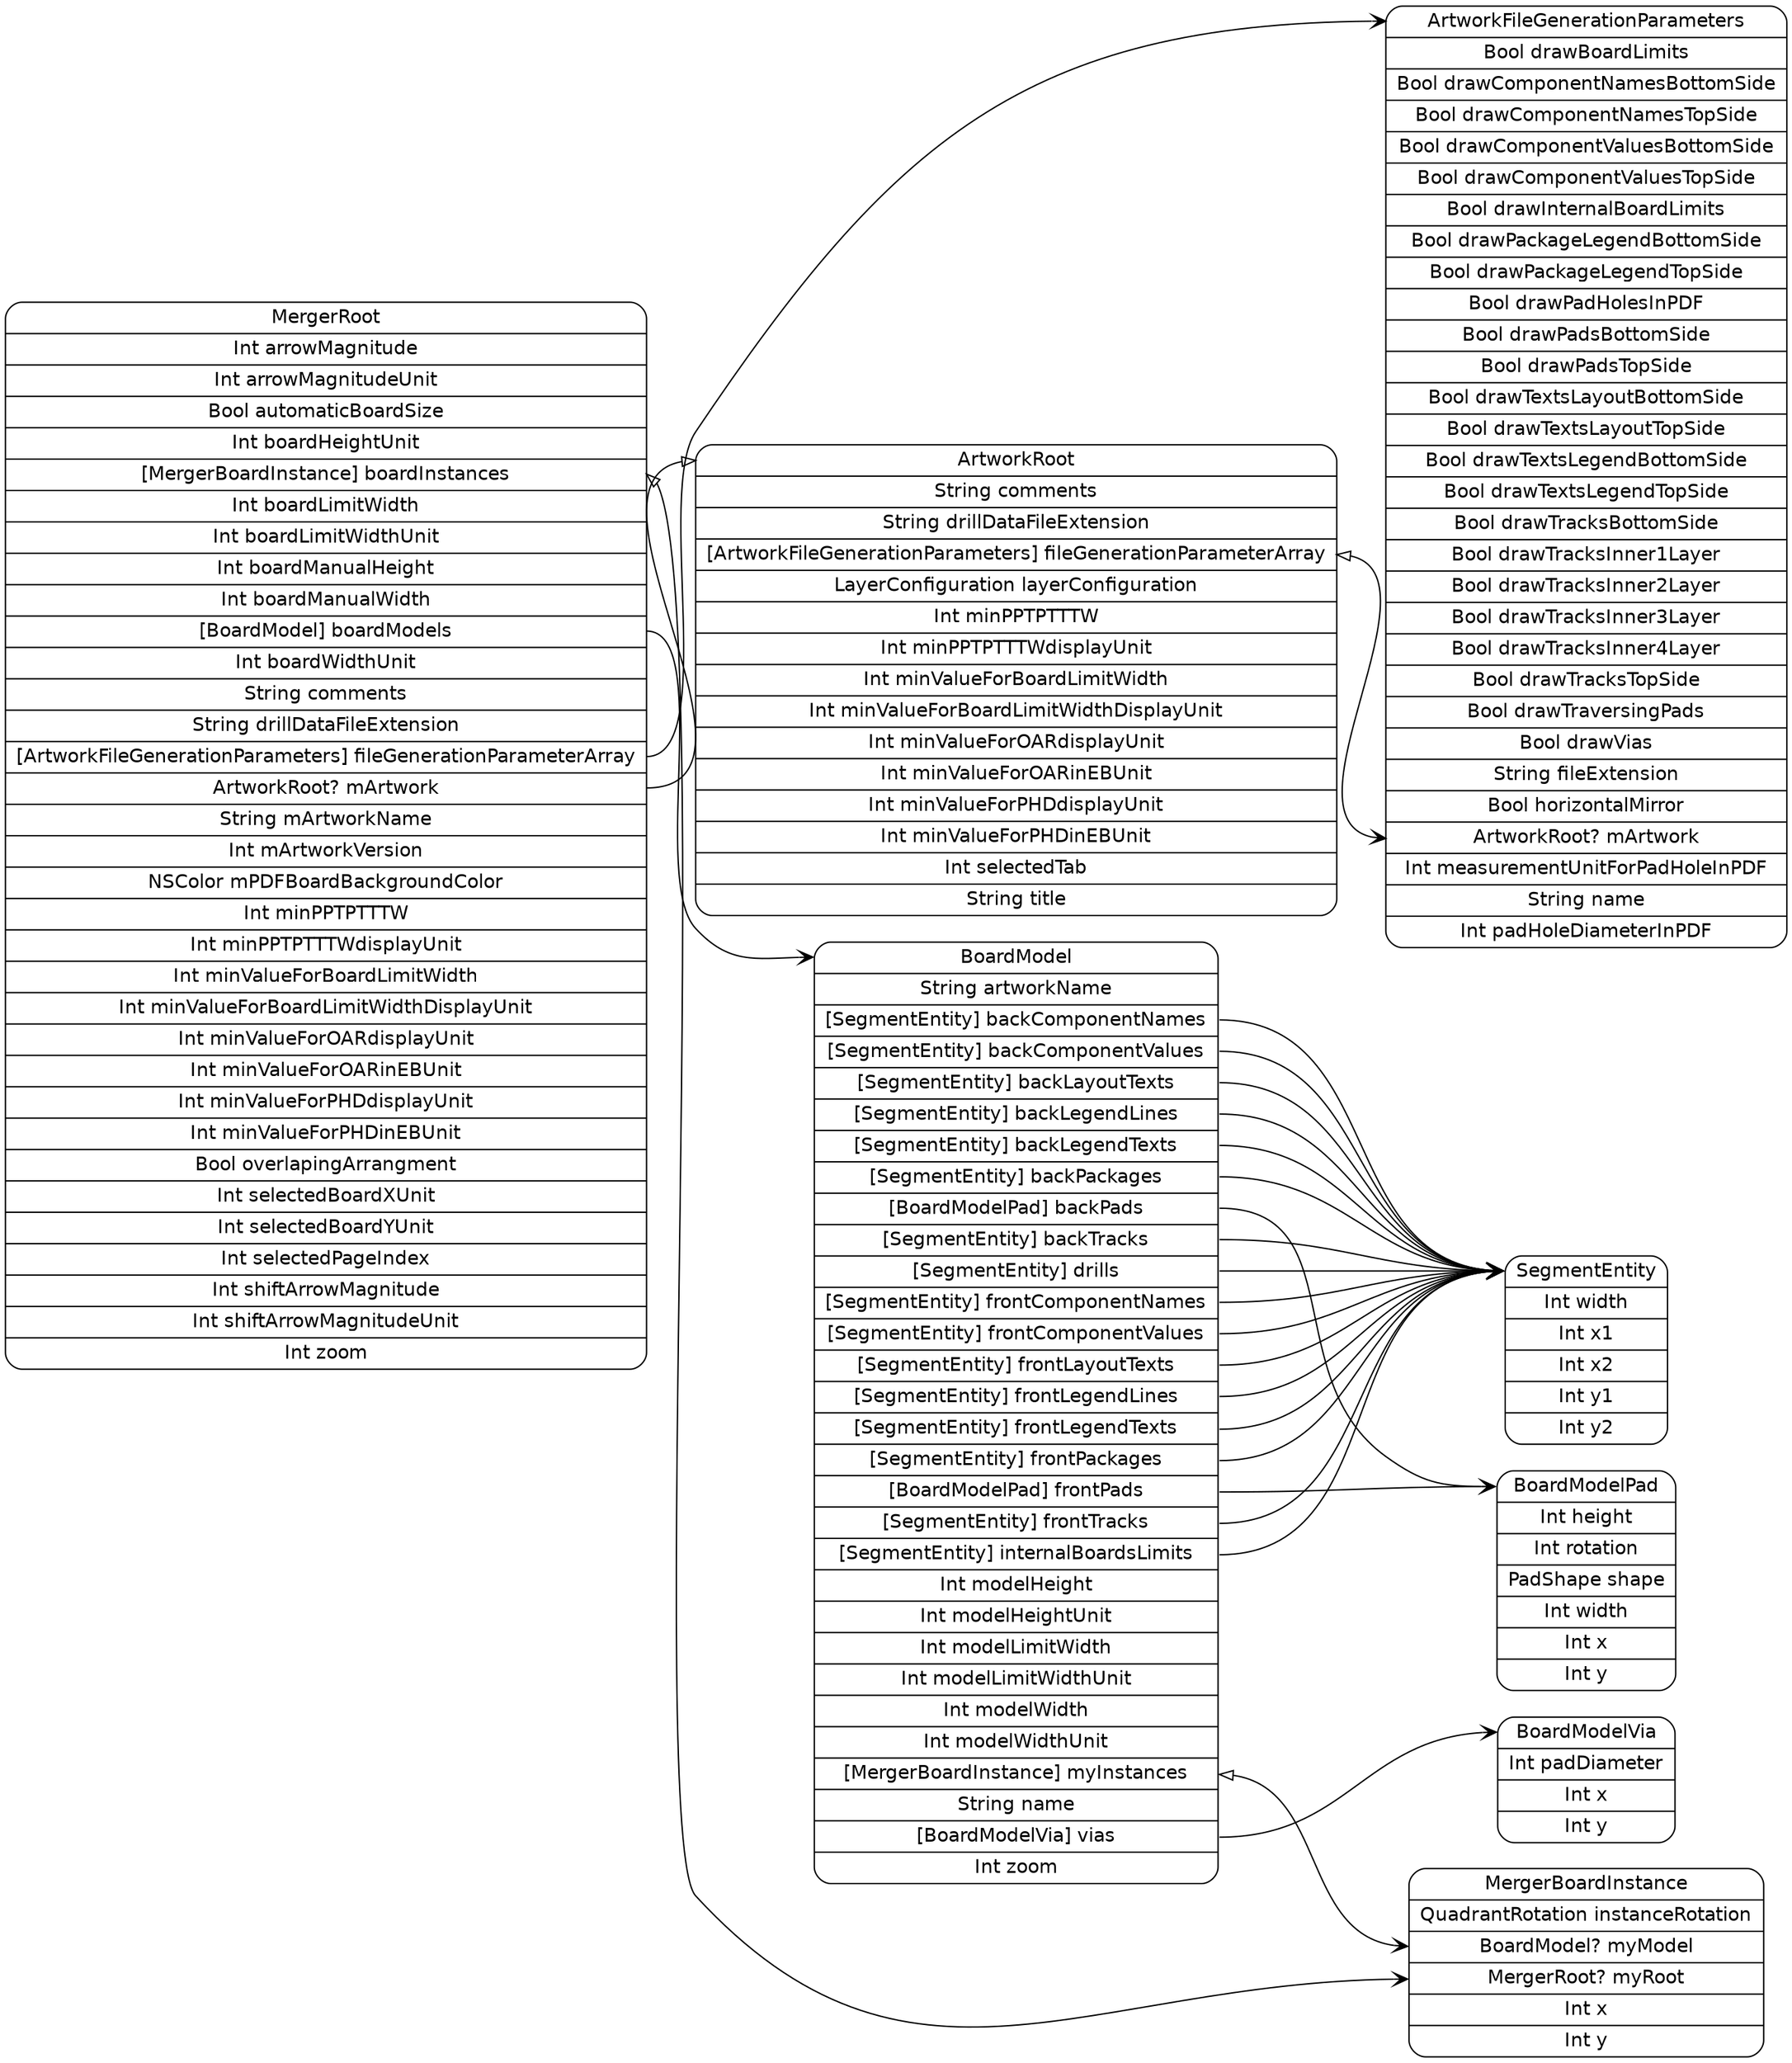 digraph G {
  rankdir=LR ;
  node [shape=record fontname=helvetica style=rounded] ;
  MergerRoot[label="<MergerRoot>MergerRoot|Int arrowMagnitude|Int arrowMagnitudeUnit|Bool automaticBoardSize|Int boardHeightUnit|<boardInstances>[MergerBoardInstance] boardInstances|Int boardLimitWidth|Int boardLimitWidthUnit|Int boardManualHeight|Int boardManualWidth|<boardModels>[BoardModel] boardModels|Int boardWidthUnit|String comments|String drillDataFileExtension|<fileGenerationParameterArray>[ArtworkFileGenerationParameters] fileGenerationParameterArray|<mArtwork>ArtworkRoot? mArtwork|String mArtworkName|Int mArtworkVersion|NSColor mPDFBoardBackgroundColor|Int minPPTPTTTW|Int minPPTPTTTWdisplayUnit|Int minValueForBoardLimitWidth|Int minValueForBoardLimitWidthDisplayUnit|Int minValueForOARdisplayUnit|Int minValueForOARinEBUnit|Int minValueForPHDdisplayUnit|Int minValueForPHDinEBUnit|Bool overlapingArrangment|Int selectedBoardXUnit|Int selectedBoardYUnit|Int selectedPageIndex|Int shiftArrowMagnitude|Int shiftArrowMagnitudeUnit|Int zoom"] ;
  ArtworkRoot[label="<ArtworkRoot>ArtworkRoot|String comments|String drillDataFileExtension|<fileGenerationParameterArray>[ArtworkFileGenerationParameters] fileGenerationParameterArray|LayerConfiguration layerConfiguration|Int minPPTPTTTW|Int minPPTPTTTWdisplayUnit|Int minValueForBoardLimitWidth|Int minValueForBoardLimitWidthDisplayUnit|Int minValueForOARdisplayUnit|Int minValueForOARinEBUnit|Int minValueForPHDdisplayUnit|Int minValueForPHDinEBUnit|Int selectedTab|String title"] ;
  ArtworkFileGenerationParameters[label="<ArtworkFileGenerationParameters>ArtworkFileGenerationParameters|Bool drawBoardLimits|Bool drawComponentNamesBottomSide|Bool drawComponentNamesTopSide|Bool drawComponentValuesBottomSide|Bool drawComponentValuesTopSide|Bool drawInternalBoardLimits|Bool drawPackageLegendBottomSide|Bool drawPackageLegendTopSide|Bool drawPadHolesInPDF|Bool drawPadsBottomSide|Bool drawPadsTopSide|Bool drawTextsLayoutBottomSide|Bool drawTextsLayoutTopSide|Bool drawTextsLegendBottomSide|Bool drawTextsLegendTopSide|Bool drawTracksBottomSide|Bool drawTracksInner1Layer|Bool drawTracksInner2Layer|Bool drawTracksInner3Layer|Bool drawTracksInner4Layer|Bool drawTracksTopSide|Bool drawTraversingPads|Bool drawVias|String fileExtension|Bool horizontalMirror|<mArtwork>ArtworkRoot? mArtwork|Int measurementUnitForPadHoleInPDF|String name|Int padHoleDiameterInPDF"] ;
  BoardModel[label="<BoardModel>BoardModel|String artworkName|<backComponentNames>[SegmentEntity] backComponentNames|<backComponentValues>[SegmentEntity] backComponentValues|<backLayoutTexts>[SegmentEntity] backLayoutTexts|<backLegendLines>[SegmentEntity] backLegendLines|<backLegendTexts>[SegmentEntity] backLegendTexts|<backPackages>[SegmentEntity] backPackages|<backPads>[BoardModelPad] backPads|<backTracks>[SegmentEntity] backTracks|<drills>[SegmentEntity] drills|<frontComponentNames>[SegmentEntity] frontComponentNames|<frontComponentValues>[SegmentEntity] frontComponentValues|<frontLayoutTexts>[SegmentEntity] frontLayoutTexts|<frontLegendLines>[SegmentEntity] frontLegendLines|<frontLegendTexts>[SegmentEntity] frontLegendTexts|<frontPackages>[SegmentEntity] frontPackages|<frontPads>[BoardModelPad] frontPads|<frontTracks>[SegmentEntity] frontTracks|<internalBoardsLimits>[SegmentEntity] internalBoardsLimits|Int modelHeight|Int modelHeightUnit|Int modelLimitWidth|Int modelLimitWidthUnit|Int modelWidth|Int modelWidthUnit|<myInstances>[MergerBoardInstance] myInstances|String name|<vias>[BoardModelVia] vias|Int zoom"] ;
  BoardModelVia[label="<BoardModelVia>BoardModelVia|Int padDiameter|Int x|Int y"] ;
  BoardModelPad[label="<BoardModelPad>BoardModelPad|Int height|Int rotation|PadShape shape|Int width|Int x|Int y"] ;
  SegmentEntity[label="<SegmentEntity>SegmentEntity|Int width|Int x1|Int x2|Int y1|Int y2"] ;
  MergerBoardInstance[label="<MergerBoardInstance>MergerBoardInstance|QuadrantRotation instanceRotation|<myModel>BoardModel? myModel|<myRoot>MergerRoot? myRoot|Int x|Int y"] ;
  MergerRoot:boardInstances -> MergerBoardInstance:myRoot [dir=both arrowtail=onormal arrowhead=vee] ;
  MergerRoot:boardModels -> BoardModel:BoardModel [dir=both arrowtail=none arrowhead=vee] ;
  MergerRoot:fileGenerationParameterArray -> ArtworkFileGenerationParameters:ArtworkFileGenerationParameters [dir=both arrowtail=none arrowhead=vee] ;
  MergerRoot:mArtwork -> ArtworkRoot:ArtworkRoot [dir=both arrowtail=none arrowhead=onormal] ;
  ArtworkRoot:fileGenerationParameterArray -> ArtworkFileGenerationParameters:mArtwork [dir=both arrowtail=onormal arrowhead=vee] ;
  BoardModel:backComponentNames -> SegmentEntity:SegmentEntity [dir=both arrowtail=none arrowhead=vee] ;
  BoardModel:backComponentValues -> SegmentEntity:SegmentEntity [dir=both arrowtail=none arrowhead=vee] ;
  BoardModel:backLayoutTexts -> SegmentEntity:SegmentEntity [dir=both arrowtail=none arrowhead=vee] ;
  BoardModel:backLegendLines -> SegmentEntity:SegmentEntity [dir=both arrowtail=none arrowhead=vee] ;
  BoardModel:backLegendTexts -> SegmentEntity:SegmentEntity [dir=both arrowtail=none arrowhead=vee] ;
  BoardModel:backPackages -> SegmentEntity:SegmentEntity [dir=both arrowtail=none arrowhead=vee] ;
  BoardModel:backPads -> BoardModelPad:BoardModelPad [dir=both arrowtail=none arrowhead=vee] ;
  BoardModel:backTracks -> SegmentEntity:SegmentEntity [dir=both arrowtail=none arrowhead=vee] ;
  BoardModel:drills -> SegmentEntity:SegmentEntity [dir=both arrowtail=none arrowhead=vee] ;
  BoardModel:frontComponentNames -> SegmentEntity:SegmentEntity [dir=both arrowtail=none arrowhead=vee] ;
  BoardModel:frontComponentValues -> SegmentEntity:SegmentEntity [dir=both arrowtail=none arrowhead=vee] ;
  BoardModel:frontLayoutTexts -> SegmentEntity:SegmentEntity [dir=both arrowtail=none arrowhead=vee] ;
  BoardModel:frontLegendLines -> SegmentEntity:SegmentEntity [dir=both arrowtail=none arrowhead=vee] ;
  BoardModel:frontLegendTexts -> SegmentEntity:SegmentEntity [dir=both arrowtail=none arrowhead=vee] ;
  BoardModel:frontPackages -> SegmentEntity:SegmentEntity [dir=both arrowtail=none arrowhead=vee] ;
  BoardModel:frontPads -> BoardModelPad:BoardModelPad [dir=both arrowtail=none arrowhead=vee] ;
  BoardModel:frontTracks -> SegmentEntity:SegmentEntity [dir=both arrowtail=none arrowhead=vee] ;
  BoardModel:internalBoardsLimits -> SegmentEntity:SegmentEntity [dir=both arrowtail=none arrowhead=vee] ;
  BoardModel:myInstances -> MergerBoardInstance:myModel [dir=both arrowtail=onormal arrowhead=vee] ;
  BoardModel:vias -> BoardModelVia:BoardModelVia [dir=both arrowtail=none arrowhead=vee] ;
}

